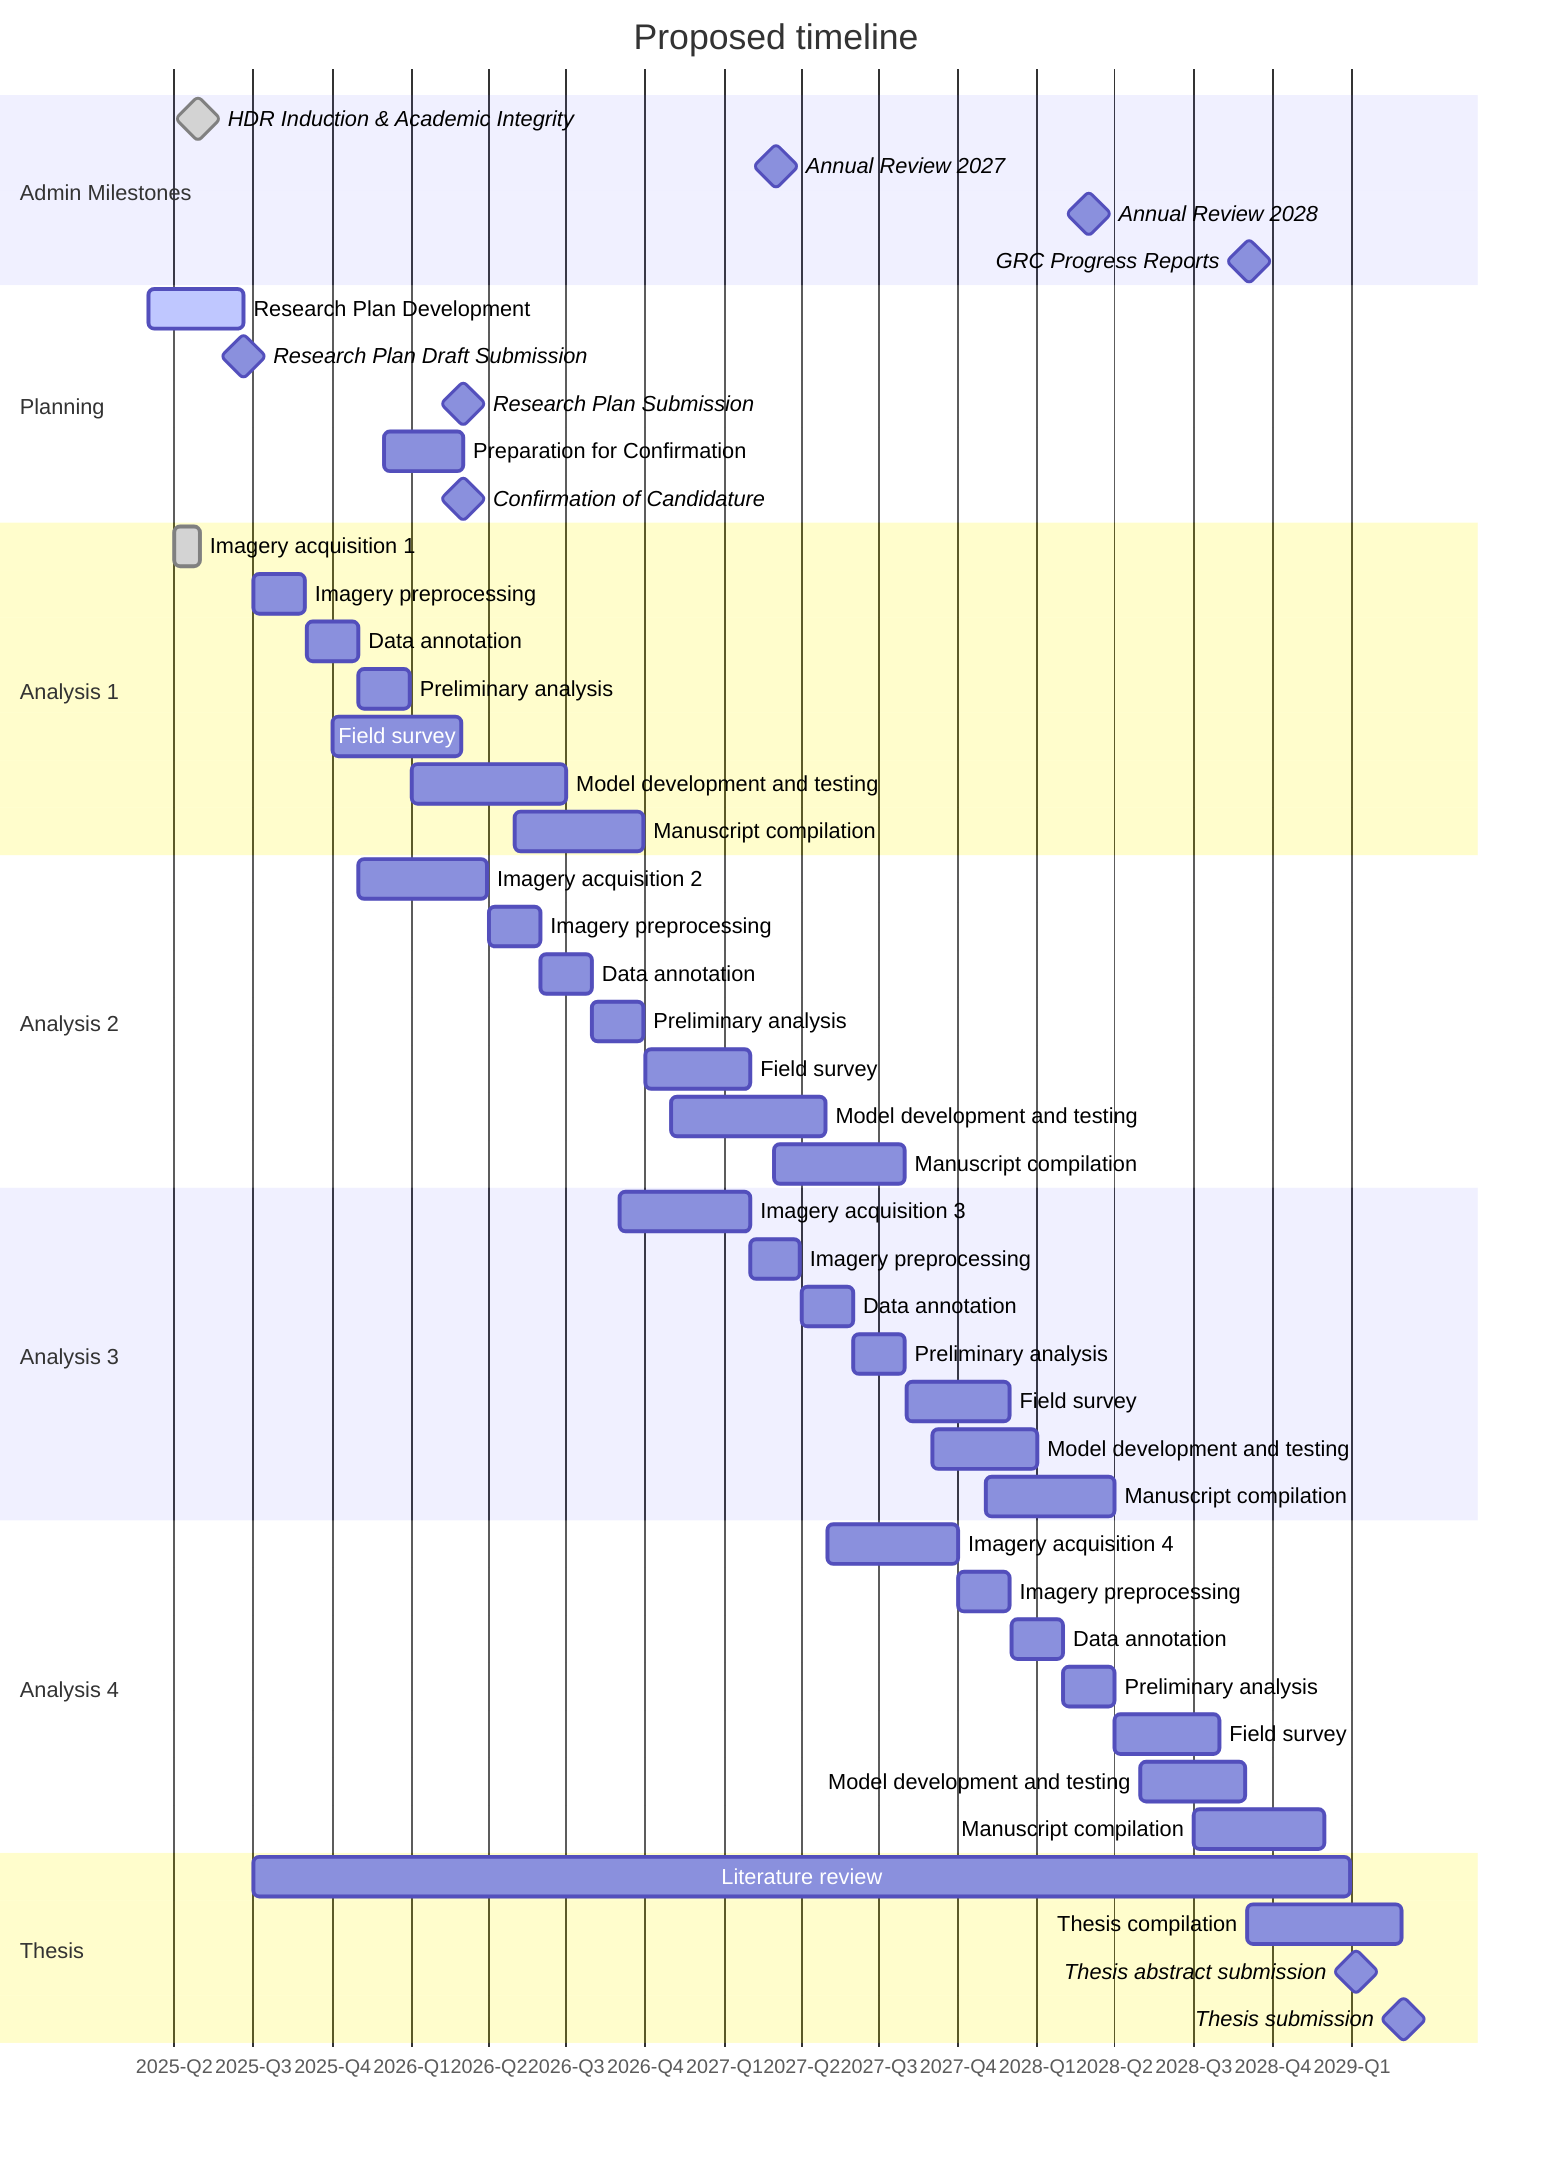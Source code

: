 gantt
    dateFormat  YYYY-MM-DD
    title Proposed timeline
    axisFormat %Y-Q%q
    todayMarker off

    section Admin Milestones
    HDR Induction & Academic Integrity    :milestone, done, 2025-04-28, 0d
    Annual Review 2027                    :milestone, 2027-03-03, 0d
    Annual Review 2028                    :milestone, 2028-03-02, 0d
    GRC Progress Reports                  :milestone, 2028-09-03, 0d

    section Planning
    Research Plan Development             :active, 2025-03-01, 2025-06-20
    Research Plan Draft Submission        :milestone, 2025-06-20, 0d
    Research Plan Submission              :milestone, 2026-03-03, 0d
    Preparation for Confirmation          :2025-12-01, 2026-03-03
    Confirmation of Candidature           :milestone, 2026-03-03, 0d

    section Analysis 1
    Imagery acquisition 1                 :done, 2025-04-01, 2025-04-30
    Imagery preprocessing                 :2025-07-01, 2025-08-31
    Data annotation                       :2025-09-01, 2025-10-31
    Preliminary analysis                  :2025-11-01, 2025-12-31
    Field survey                          :2025-10-01, 2026-02-28
    Model development and testing         :2026-01-01, 2026-06-30
    Manuscript compilation                :2026-05-01, 2026-09-30

    section Analysis 2
    Imagery acquisition 2                 :2025-11-01, 2026-03-31
    Imagery preprocessing                 :2026-04-01, 2026-05-31
    Data annotation                       :2026-06-01, 2026-07-31
    Preliminary analysis                  :2026-08-01, 2026-09-30
    Field survey                          :2026-10-01, 2027-01-31
    Model development and testing         :2026-11-01, 2027-04-30
    Manuscript compilation                :2027-03-01, 2027-07-31

    section Analysis 3
    Imagery acquisition 3                 :2026-09-01, 2027-01-31
    Imagery preprocessing                 :2027-02-01, 2027-03-31
    Data annotation                       :2027-04-01, 2027-05-31
    Preliminary analysis                  :2027-06-01, 2027-07-31
    Field survey                          :2027-08-01, 2027-11-30
    Model development and testing         :2027-09-01, 2027-12-31
    Manuscript compilation                :2027-11-01, 2028-03-31

    section Analysis 4
    Imagery acquisition 4                 :2027-05-01, 2027-09-30
    Imagery preprocessing                 :2027-10-01, 2027-11-30
    Data annotation                       :2027-12-01, 2028-01-31
    Preliminary analysis                  :2028-02-01, 2028-03-31
    Field survey                          :2028-04-01, 2028-07-31
    Model development and testing         :2028-05-01, 2028-08-31
    Manuscript compilation                :2028-07-01, 2028-11-30

    section Thesis
    Literature review                     :2025-07-01, 2028-12-31
    Thesis compilation                    :2028-09-01, 2029-02-28
    Thesis abstract submission            :milestone, 2029-01-06, 0d
    Thesis submission                     :milestone, 2029-03-03, 0d